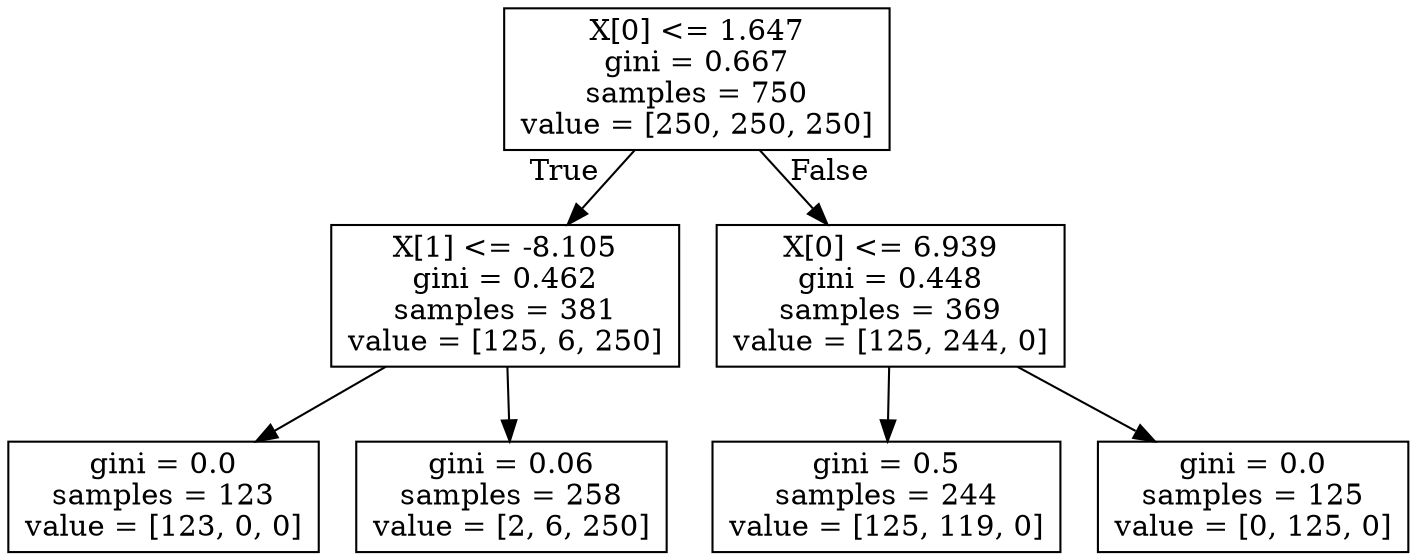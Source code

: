 digraph Tree {
node [shape=box] ;
0 [label="X[0] <= 1.647\ngini = 0.667\nsamples = 750\nvalue = [250, 250, 250]"] ;
1 [label="X[1] <= -8.105\ngini = 0.462\nsamples = 381\nvalue = [125, 6, 250]"] ;
0 -> 1 [labeldistance=2.5, labelangle=45, headlabel="True"] ;
2 [label="gini = 0.0\nsamples = 123\nvalue = [123, 0, 0]"] ;
1 -> 2 ;
3 [label="gini = 0.06\nsamples = 258\nvalue = [2, 6, 250]"] ;
1 -> 3 ;
4 [label="X[0] <= 6.939\ngini = 0.448\nsamples = 369\nvalue = [125, 244, 0]"] ;
0 -> 4 [labeldistance=2.5, labelangle=-45, headlabel="False"] ;
5 [label="gini = 0.5\nsamples = 244\nvalue = [125, 119, 0]"] ;
4 -> 5 ;
6 [label="gini = 0.0\nsamples = 125\nvalue = [0, 125, 0]"] ;
4 -> 6 ;
}